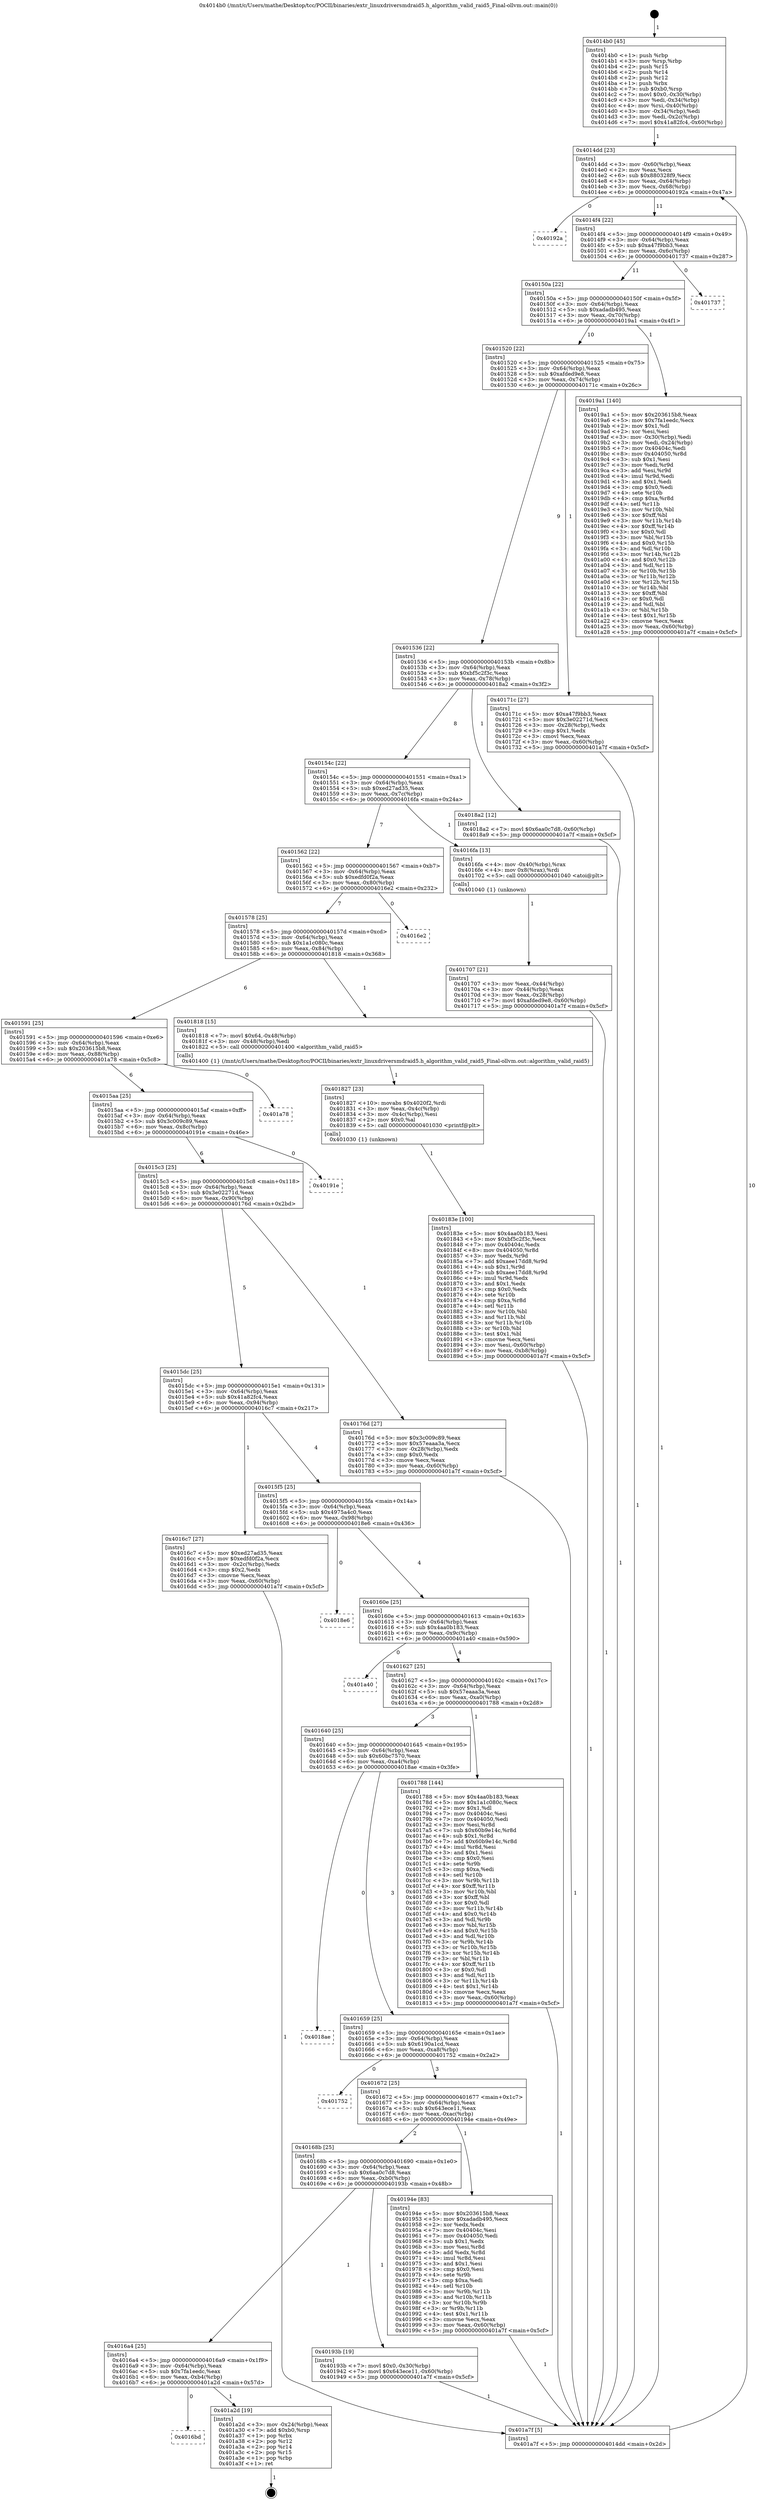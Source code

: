 digraph "0x4014b0" {
  label = "0x4014b0 (/mnt/c/Users/mathe/Desktop/tcc/POCII/binaries/extr_linuxdriversmdraid5.h_algorithm_valid_raid5_Final-ollvm.out::main(0))"
  labelloc = "t"
  node[shape=record]

  Entry [label="",width=0.3,height=0.3,shape=circle,fillcolor=black,style=filled]
  "0x4014dd" [label="{
     0x4014dd [23]\l
     | [instrs]\l
     &nbsp;&nbsp;0x4014dd \<+3\>: mov -0x60(%rbp),%eax\l
     &nbsp;&nbsp;0x4014e0 \<+2\>: mov %eax,%ecx\l
     &nbsp;&nbsp;0x4014e2 \<+6\>: sub $0x880328f9,%ecx\l
     &nbsp;&nbsp;0x4014e8 \<+3\>: mov %eax,-0x64(%rbp)\l
     &nbsp;&nbsp;0x4014eb \<+3\>: mov %ecx,-0x68(%rbp)\l
     &nbsp;&nbsp;0x4014ee \<+6\>: je 000000000040192a \<main+0x47a\>\l
  }"]
  "0x40192a" [label="{
     0x40192a\l
  }", style=dashed]
  "0x4014f4" [label="{
     0x4014f4 [22]\l
     | [instrs]\l
     &nbsp;&nbsp;0x4014f4 \<+5\>: jmp 00000000004014f9 \<main+0x49\>\l
     &nbsp;&nbsp;0x4014f9 \<+3\>: mov -0x64(%rbp),%eax\l
     &nbsp;&nbsp;0x4014fc \<+5\>: sub $0xa47f9bb3,%eax\l
     &nbsp;&nbsp;0x401501 \<+3\>: mov %eax,-0x6c(%rbp)\l
     &nbsp;&nbsp;0x401504 \<+6\>: je 0000000000401737 \<main+0x287\>\l
  }"]
  Exit [label="",width=0.3,height=0.3,shape=circle,fillcolor=black,style=filled,peripheries=2]
  "0x401737" [label="{
     0x401737\l
  }", style=dashed]
  "0x40150a" [label="{
     0x40150a [22]\l
     | [instrs]\l
     &nbsp;&nbsp;0x40150a \<+5\>: jmp 000000000040150f \<main+0x5f\>\l
     &nbsp;&nbsp;0x40150f \<+3\>: mov -0x64(%rbp),%eax\l
     &nbsp;&nbsp;0x401512 \<+5\>: sub $0xadadb495,%eax\l
     &nbsp;&nbsp;0x401517 \<+3\>: mov %eax,-0x70(%rbp)\l
     &nbsp;&nbsp;0x40151a \<+6\>: je 00000000004019a1 \<main+0x4f1\>\l
  }"]
  "0x4016bd" [label="{
     0x4016bd\l
  }", style=dashed]
  "0x4019a1" [label="{
     0x4019a1 [140]\l
     | [instrs]\l
     &nbsp;&nbsp;0x4019a1 \<+5\>: mov $0x203615b8,%eax\l
     &nbsp;&nbsp;0x4019a6 \<+5\>: mov $0x7fa1eedc,%ecx\l
     &nbsp;&nbsp;0x4019ab \<+2\>: mov $0x1,%dl\l
     &nbsp;&nbsp;0x4019ad \<+2\>: xor %esi,%esi\l
     &nbsp;&nbsp;0x4019af \<+3\>: mov -0x30(%rbp),%edi\l
     &nbsp;&nbsp;0x4019b2 \<+3\>: mov %edi,-0x24(%rbp)\l
     &nbsp;&nbsp;0x4019b5 \<+7\>: mov 0x40404c,%edi\l
     &nbsp;&nbsp;0x4019bc \<+8\>: mov 0x404050,%r8d\l
     &nbsp;&nbsp;0x4019c4 \<+3\>: sub $0x1,%esi\l
     &nbsp;&nbsp;0x4019c7 \<+3\>: mov %edi,%r9d\l
     &nbsp;&nbsp;0x4019ca \<+3\>: add %esi,%r9d\l
     &nbsp;&nbsp;0x4019cd \<+4\>: imul %r9d,%edi\l
     &nbsp;&nbsp;0x4019d1 \<+3\>: and $0x1,%edi\l
     &nbsp;&nbsp;0x4019d4 \<+3\>: cmp $0x0,%edi\l
     &nbsp;&nbsp;0x4019d7 \<+4\>: sete %r10b\l
     &nbsp;&nbsp;0x4019db \<+4\>: cmp $0xa,%r8d\l
     &nbsp;&nbsp;0x4019df \<+4\>: setl %r11b\l
     &nbsp;&nbsp;0x4019e3 \<+3\>: mov %r10b,%bl\l
     &nbsp;&nbsp;0x4019e6 \<+3\>: xor $0xff,%bl\l
     &nbsp;&nbsp;0x4019e9 \<+3\>: mov %r11b,%r14b\l
     &nbsp;&nbsp;0x4019ec \<+4\>: xor $0xff,%r14b\l
     &nbsp;&nbsp;0x4019f0 \<+3\>: xor $0x0,%dl\l
     &nbsp;&nbsp;0x4019f3 \<+3\>: mov %bl,%r15b\l
     &nbsp;&nbsp;0x4019f6 \<+4\>: and $0x0,%r15b\l
     &nbsp;&nbsp;0x4019fa \<+3\>: and %dl,%r10b\l
     &nbsp;&nbsp;0x4019fd \<+3\>: mov %r14b,%r12b\l
     &nbsp;&nbsp;0x401a00 \<+4\>: and $0x0,%r12b\l
     &nbsp;&nbsp;0x401a04 \<+3\>: and %dl,%r11b\l
     &nbsp;&nbsp;0x401a07 \<+3\>: or %r10b,%r15b\l
     &nbsp;&nbsp;0x401a0a \<+3\>: or %r11b,%r12b\l
     &nbsp;&nbsp;0x401a0d \<+3\>: xor %r12b,%r15b\l
     &nbsp;&nbsp;0x401a10 \<+3\>: or %r14b,%bl\l
     &nbsp;&nbsp;0x401a13 \<+3\>: xor $0xff,%bl\l
     &nbsp;&nbsp;0x401a16 \<+3\>: or $0x0,%dl\l
     &nbsp;&nbsp;0x401a19 \<+2\>: and %dl,%bl\l
     &nbsp;&nbsp;0x401a1b \<+3\>: or %bl,%r15b\l
     &nbsp;&nbsp;0x401a1e \<+4\>: test $0x1,%r15b\l
     &nbsp;&nbsp;0x401a22 \<+3\>: cmovne %ecx,%eax\l
     &nbsp;&nbsp;0x401a25 \<+3\>: mov %eax,-0x60(%rbp)\l
     &nbsp;&nbsp;0x401a28 \<+5\>: jmp 0000000000401a7f \<main+0x5cf\>\l
  }"]
  "0x401520" [label="{
     0x401520 [22]\l
     | [instrs]\l
     &nbsp;&nbsp;0x401520 \<+5\>: jmp 0000000000401525 \<main+0x75\>\l
     &nbsp;&nbsp;0x401525 \<+3\>: mov -0x64(%rbp),%eax\l
     &nbsp;&nbsp;0x401528 \<+5\>: sub $0xafded9e8,%eax\l
     &nbsp;&nbsp;0x40152d \<+3\>: mov %eax,-0x74(%rbp)\l
     &nbsp;&nbsp;0x401530 \<+6\>: je 000000000040171c \<main+0x26c\>\l
  }"]
  "0x401a2d" [label="{
     0x401a2d [19]\l
     | [instrs]\l
     &nbsp;&nbsp;0x401a2d \<+3\>: mov -0x24(%rbp),%eax\l
     &nbsp;&nbsp;0x401a30 \<+7\>: add $0xb0,%rsp\l
     &nbsp;&nbsp;0x401a37 \<+1\>: pop %rbx\l
     &nbsp;&nbsp;0x401a38 \<+2\>: pop %r12\l
     &nbsp;&nbsp;0x401a3a \<+2\>: pop %r14\l
     &nbsp;&nbsp;0x401a3c \<+2\>: pop %r15\l
     &nbsp;&nbsp;0x401a3e \<+1\>: pop %rbp\l
     &nbsp;&nbsp;0x401a3f \<+1\>: ret\l
  }"]
  "0x40171c" [label="{
     0x40171c [27]\l
     | [instrs]\l
     &nbsp;&nbsp;0x40171c \<+5\>: mov $0xa47f9bb3,%eax\l
     &nbsp;&nbsp;0x401721 \<+5\>: mov $0x3e02271d,%ecx\l
     &nbsp;&nbsp;0x401726 \<+3\>: mov -0x28(%rbp),%edx\l
     &nbsp;&nbsp;0x401729 \<+3\>: cmp $0x1,%edx\l
     &nbsp;&nbsp;0x40172c \<+3\>: cmovl %ecx,%eax\l
     &nbsp;&nbsp;0x40172f \<+3\>: mov %eax,-0x60(%rbp)\l
     &nbsp;&nbsp;0x401732 \<+5\>: jmp 0000000000401a7f \<main+0x5cf\>\l
  }"]
  "0x401536" [label="{
     0x401536 [22]\l
     | [instrs]\l
     &nbsp;&nbsp;0x401536 \<+5\>: jmp 000000000040153b \<main+0x8b\>\l
     &nbsp;&nbsp;0x40153b \<+3\>: mov -0x64(%rbp),%eax\l
     &nbsp;&nbsp;0x40153e \<+5\>: sub $0xbf5c2f3c,%eax\l
     &nbsp;&nbsp;0x401543 \<+3\>: mov %eax,-0x78(%rbp)\l
     &nbsp;&nbsp;0x401546 \<+6\>: je 00000000004018a2 \<main+0x3f2\>\l
  }"]
  "0x4016a4" [label="{
     0x4016a4 [25]\l
     | [instrs]\l
     &nbsp;&nbsp;0x4016a4 \<+5\>: jmp 00000000004016a9 \<main+0x1f9\>\l
     &nbsp;&nbsp;0x4016a9 \<+3\>: mov -0x64(%rbp),%eax\l
     &nbsp;&nbsp;0x4016ac \<+5\>: sub $0x7fa1eedc,%eax\l
     &nbsp;&nbsp;0x4016b1 \<+6\>: mov %eax,-0xb4(%rbp)\l
     &nbsp;&nbsp;0x4016b7 \<+6\>: je 0000000000401a2d \<main+0x57d\>\l
  }"]
  "0x4018a2" [label="{
     0x4018a2 [12]\l
     | [instrs]\l
     &nbsp;&nbsp;0x4018a2 \<+7\>: movl $0x6aa0c7d8,-0x60(%rbp)\l
     &nbsp;&nbsp;0x4018a9 \<+5\>: jmp 0000000000401a7f \<main+0x5cf\>\l
  }"]
  "0x40154c" [label="{
     0x40154c [22]\l
     | [instrs]\l
     &nbsp;&nbsp;0x40154c \<+5\>: jmp 0000000000401551 \<main+0xa1\>\l
     &nbsp;&nbsp;0x401551 \<+3\>: mov -0x64(%rbp),%eax\l
     &nbsp;&nbsp;0x401554 \<+5\>: sub $0xed27ad35,%eax\l
     &nbsp;&nbsp;0x401559 \<+3\>: mov %eax,-0x7c(%rbp)\l
     &nbsp;&nbsp;0x40155c \<+6\>: je 00000000004016fa \<main+0x24a\>\l
  }"]
  "0x40193b" [label="{
     0x40193b [19]\l
     | [instrs]\l
     &nbsp;&nbsp;0x40193b \<+7\>: movl $0x0,-0x30(%rbp)\l
     &nbsp;&nbsp;0x401942 \<+7\>: movl $0x643ece11,-0x60(%rbp)\l
     &nbsp;&nbsp;0x401949 \<+5\>: jmp 0000000000401a7f \<main+0x5cf\>\l
  }"]
  "0x4016fa" [label="{
     0x4016fa [13]\l
     | [instrs]\l
     &nbsp;&nbsp;0x4016fa \<+4\>: mov -0x40(%rbp),%rax\l
     &nbsp;&nbsp;0x4016fe \<+4\>: mov 0x8(%rax),%rdi\l
     &nbsp;&nbsp;0x401702 \<+5\>: call 0000000000401040 \<atoi@plt\>\l
     | [calls]\l
     &nbsp;&nbsp;0x401040 \{1\} (unknown)\l
  }"]
  "0x401562" [label="{
     0x401562 [22]\l
     | [instrs]\l
     &nbsp;&nbsp;0x401562 \<+5\>: jmp 0000000000401567 \<main+0xb7\>\l
     &nbsp;&nbsp;0x401567 \<+3\>: mov -0x64(%rbp),%eax\l
     &nbsp;&nbsp;0x40156a \<+5\>: sub $0xedfd0f2a,%eax\l
     &nbsp;&nbsp;0x40156f \<+3\>: mov %eax,-0x80(%rbp)\l
     &nbsp;&nbsp;0x401572 \<+6\>: je 00000000004016e2 \<main+0x232\>\l
  }"]
  "0x40168b" [label="{
     0x40168b [25]\l
     | [instrs]\l
     &nbsp;&nbsp;0x40168b \<+5\>: jmp 0000000000401690 \<main+0x1e0\>\l
     &nbsp;&nbsp;0x401690 \<+3\>: mov -0x64(%rbp),%eax\l
     &nbsp;&nbsp;0x401693 \<+5\>: sub $0x6aa0c7d8,%eax\l
     &nbsp;&nbsp;0x401698 \<+6\>: mov %eax,-0xb0(%rbp)\l
     &nbsp;&nbsp;0x40169e \<+6\>: je 000000000040193b \<main+0x48b\>\l
  }"]
  "0x4016e2" [label="{
     0x4016e2\l
  }", style=dashed]
  "0x401578" [label="{
     0x401578 [25]\l
     | [instrs]\l
     &nbsp;&nbsp;0x401578 \<+5\>: jmp 000000000040157d \<main+0xcd\>\l
     &nbsp;&nbsp;0x40157d \<+3\>: mov -0x64(%rbp),%eax\l
     &nbsp;&nbsp;0x401580 \<+5\>: sub $0x1a1c080c,%eax\l
     &nbsp;&nbsp;0x401585 \<+6\>: mov %eax,-0x84(%rbp)\l
     &nbsp;&nbsp;0x40158b \<+6\>: je 0000000000401818 \<main+0x368\>\l
  }"]
  "0x40194e" [label="{
     0x40194e [83]\l
     | [instrs]\l
     &nbsp;&nbsp;0x40194e \<+5\>: mov $0x203615b8,%eax\l
     &nbsp;&nbsp;0x401953 \<+5\>: mov $0xadadb495,%ecx\l
     &nbsp;&nbsp;0x401958 \<+2\>: xor %edx,%edx\l
     &nbsp;&nbsp;0x40195a \<+7\>: mov 0x40404c,%esi\l
     &nbsp;&nbsp;0x401961 \<+7\>: mov 0x404050,%edi\l
     &nbsp;&nbsp;0x401968 \<+3\>: sub $0x1,%edx\l
     &nbsp;&nbsp;0x40196b \<+3\>: mov %esi,%r8d\l
     &nbsp;&nbsp;0x40196e \<+3\>: add %edx,%r8d\l
     &nbsp;&nbsp;0x401971 \<+4\>: imul %r8d,%esi\l
     &nbsp;&nbsp;0x401975 \<+3\>: and $0x1,%esi\l
     &nbsp;&nbsp;0x401978 \<+3\>: cmp $0x0,%esi\l
     &nbsp;&nbsp;0x40197b \<+4\>: sete %r9b\l
     &nbsp;&nbsp;0x40197f \<+3\>: cmp $0xa,%edi\l
     &nbsp;&nbsp;0x401982 \<+4\>: setl %r10b\l
     &nbsp;&nbsp;0x401986 \<+3\>: mov %r9b,%r11b\l
     &nbsp;&nbsp;0x401989 \<+3\>: and %r10b,%r11b\l
     &nbsp;&nbsp;0x40198c \<+3\>: xor %r10b,%r9b\l
     &nbsp;&nbsp;0x40198f \<+3\>: or %r9b,%r11b\l
     &nbsp;&nbsp;0x401992 \<+4\>: test $0x1,%r11b\l
     &nbsp;&nbsp;0x401996 \<+3\>: cmovne %ecx,%eax\l
     &nbsp;&nbsp;0x401999 \<+3\>: mov %eax,-0x60(%rbp)\l
     &nbsp;&nbsp;0x40199c \<+5\>: jmp 0000000000401a7f \<main+0x5cf\>\l
  }"]
  "0x401818" [label="{
     0x401818 [15]\l
     | [instrs]\l
     &nbsp;&nbsp;0x401818 \<+7\>: movl $0x64,-0x48(%rbp)\l
     &nbsp;&nbsp;0x40181f \<+3\>: mov -0x48(%rbp),%edi\l
     &nbsp;&nbsp;0x401822 \<+5\>: call 0000000000401400 \<algorithm_valid_raid5\>\l
     | [calls]\l
     &nbsp;&nbsp;0x401400 \{1\} (/mnt/c/Users/mathe/Desktop/tcc/POCII/binaries/extr_linuxdriversmdraid5.h_algorithm_valid_raid5_Final-ollvm.out::algorithm_valid_raid5)\l
  }"]
  "0x401591" [label="{
     0x401591 [25]\l
     | [instrs]\l
     &nbsp;&nbsp;0x401591 \<+5\>: jmp 0000000000401596 \<main+0xe6\>\l
     &nbsp;&nbsp;0x401596 \<+3\>: mov -0x64(%rbp),%eax\l
     &nbsp;&nbsp;0x401599 \<+5\>: sub $0x203615b8,%eax\l
     &nbsp;&nbsp;0x40159e \<+6\>: mov %eax,-0x88(%rbp)\l
     &nbsp;&nbsp;0x4015a4 \<+6\>: je 0000000000401a78 \<main+0x5c8\>\l
  }"]
  "0x401672" [label="{
     0x401672 [25]\l
     | [instrs]\l
     &nbsp;&nbsp;0x401672 \<+5\>: jmp 0000000000401677 \<main+0x1c7\>\l
     &nbsp;&nbsp;0x401677 \<+3\>: mov -0x64(%rbp),%eax\l
     &nbsp;&nbsp;0x40167a \<+5\>: sub $0x643ece11,%eax\l
     &nbsp;&nbsp;0x40167f \<+6\>: mov %eax,-0xac(%rbp)\l
     &nbsp;&nbsp;0x401685 \<+6\>: je 000000000040194e \<main+0x49e\>\l
  }"]
  "0x401a78" [label="{
     0x401a78\l
  }", style=dashed]
  "0x4015aa" [label="{
     0x4015aa [25]\l
     | [instrs]\l
     &nbsp;&nbsp;0x4015aa \<+5\>: jmp 00000000004015af \<main+0xff\>\l
     &nbsp;&nbsp;0x4015af \<+3\>: mov -0x64(%rbp),%eax\l
     &nbsp;&nbsp;0x4015b2 \<+5\>: sub $0x3c009c89,%eax\l
     &nbsp;&nbsp;0x4015b7 \<+6\>: mov %eax,-0x8c(%rbp)\l
     &nbsp;&nbsp;0x4015bd \<+6\>: je 000000000040191e \<main+0x46e\>\l
  }"]
  "0x401752" [label="{
     0x401752\l
  }", style=dashed]
  "0x40191e" [label="{
     0x40191e\l
  }", style=dashed]
  "0x4015c3" [label="{
     0x4015c3 [25]\l
     | [instrs]\l
     &nbsp;&nbsp;0x4015c3 \<+5\>: jmp 00000000004015c8 \<main+0x118\>\l
     &nbsp;&nbsp;0x4015c8 \<+3\>: mov -0x64(%rbp),%eax\l
     &nbsp;&nbsp;0x4015cb \<+5\>: sub $0x3e02271d,%eax\l
     &nbsp;&nbsp;0x4015d0 \<+6\>: mov %eax,-0x90(%rbp)\l
     &nbsp;&nbsp;0x4015d6 \<+6\>: je 000000000040176d \<main+0x2bd\>\l
  }"]
  "0x401659" [label="{
     0x401659 [25]\l
     | [instrs]\l
     &nbsp;&nbsp;0x401659 \<+5\>: jmp 000000000040165e \<main+0x1ae\>\l
     &nbsp;&nbsp;0x40165e \<+3\>: mov -0x64(%rbp),%eax\l
     &nbsp;&nbsp;0x401661 \<+5\>: sub $0x6190a1cd,%eax\l
     &nbsp;&nbsp;0x401666 \<+6\>: mov %eax,-0xa8(%rbp)\l
     &nbsp;&nbsp;0x40166c \<+6\>: je 0000000000401752 \<main+0x2a2\>\l
  }"]
  "0x40176d" [label="{
     0x40176d [27]\l
     | [instrs]\l
     &nbsp;&nbsp;0x40176d \<+5\>: mov $0x3c009c89,%eax\l
     &nbsp;&nbsp;0x401772 \<+5\>: mov $0x57eaaa3a,%ecx\l
     &nbsp;&nbsp;0x401777 \<+3\>: mov -0x28(%rbp),%edx\l
     &nbsp;&nbsp;0x40177a \<+3\>: cmp $0x0,%edx\l
     &nbsp;&nbsp;0x40177d \<+3\>: cmove %ecx,%eax\l
     &nbsp;&nbsp;0x401780 \<+3\>: mov %eax,-0x60(%rbp)\l
     &nbsp;&nbsp;0x401783 \<+5\>: jmp 0000000000401a7f \<main+0x5cf\>\l
  }"]
  "0x4015dc" [label="{
     0x4015dc [25]\l
     | [instrs]\l
     &nbsp;&nbsp;0x4015dc \<+5\>: jmp 00000000004015e1 \<main+0x131\>\l
     &nbsp;&nbsp;0x4015e1 \<+3\>: mov -0x64(%rbp),%eax\l
     &nbsp;&nbsp;0x4015e4 \<+5\>: sub $0x41a82fc4,%eax\l
     &nbsp;&nbsp;0x4015e9 \<+6\>: mov %eax,-0x94(%rbp)\l
     &nbsp;&nbsp;0x4015ef \<+6\>: je 00000000004016c7 \<main+0x217\>\l
  }"]
  "0x4018ae" [label="{
     0x4018ae\l
  }", style=dashed]
  "0x4016c7" [label="{
     0x4016c7 [27]\l
     | [instrs]\l
     &nbsp;&nbsp;0x4016c7 \<+5\>: mov $0xed27ad35,%eax\l
     &nbsp;&nbsp;0x4016cc \<+5\>: mov $0xedfd0f2a,%ecx\l
     &nbsp;&nbsp;0x4016d1 \<+3\>: mov -0x2c(%rbp),%edx\l
     &nbsp;&nbsp;0x4016d4 \<+3\>: cmp $0x2,%edx\l
     &nbsp;&nbsp;0x4016d7 \<+3\>: cmovne %ecx,%eax\l
     &nbsp;&nbsp;0x4016da \<+3\>: mov %eax,-0x60(%rbp)\l
     &nbsp;&nbsp;0x4016dd \<+5\>: jmp 0000000000401a7f \<main+0x5cf\>\l
  }"]
  "0x4015f5" [label="{
     0x4015f5 [25]\l
     | [instrs]\l
     &nbsp;&nbsp;0x4015f5 \<+5\>: jmp 00000000004015fa \<main+0x14a\>\l
     &nbsp;&nbsp;0x4015fa \<+3\>: mov -0x64(%rbp),%eax\l
     &nbsp;&nbsp;0x4015fd \<+5\>: sub $0x4975a4c0,%eax\l
     &nbsp;&nbsp;0x401602 \<+6\>: mov %eax,-0x98(%rbp)\l
     &nbsp;&nbsp;0x401608 \<+6\>: je 00000000004018e6 \<main+0x436\>\l
  }"]
  "0x401a7f" [label="{
     0x401a7f [5]\l
     | [instrs]\l
     &nbsp;&nbsp;0x401a7f \<+5\>: jmp 00000000004014dd \<main+0x2d\>\l
  }"]
  "0x4014b0" [label="{
     0x4014b0 [45]\l
     | [instrs]\l
     &nbsp;&nbsp;0x4014b0 \<+1\>: push %rbp\l
     &nbsp;&nbsp;0x4014b1 \<+3\>: mov %rsp,%rbp\l
     &nbsp;&nbsp;0x4014b4 \<+2\>: push %r15\l
     &nbsp;&nbsp;0x4014b6 \<+2\>: push %r14\l
     &nbsp;&nbsp;0x4014b8 \<+2\>: push %r12\l
     &nbsp;&nbsp;0x4014ba \<+1\>: push %rbx\l
     &nbsp;&nbsp;0x4014bb \<+7\>: sub $0xb0,%rsp\l
     &nbsp;&nbsp;0x4014c2 \<+7\>: movl $0x0,-0x30(%rbp)\l
     &nbsp;&nbsp;0x4014c9 \<+3\>: mov %edi,-0x34(%rbp)\l
     &nbsp;&nbsp;0x4014cc \<+4\>: mov %rsi,-0x40(%rbp)\l
     &nbsp;&nbsp;0x4014d0 \<+3\>: mov -0x34(%rbp),%edi\l
     &nbsp;&nbsp;0x4014d3 \<+3\>: mov %edi,-0x2c(%rbp)\l
     &nbsp;&nbsp;0x4014d6 \<+7\>: movl $0x41a82fc4,-0x60(%rbp)\l
  }"]
  "0x401707" [label="{
     0x401707 [21]\l
     | [instrs]\l
     &nbsp;&nbsp;0x401707 \<+3\>: mov %eax,-0x44(%rbp)\l
     &nbsp;&nbsp;0x40170a \<+3\>: mov -0x44(%rbp),%eax\l
     &nbsp;&nbsp;0x40170d \<+3\>: mov %eax,-0x28(%rbp)\l
     &nbsp;&nbsp;0x401710 \<+7\>: movl $0xafded9e8,-0x60(%rbp)\l
     &nbsp;&nbsp;0x401717 \<+5\>: jmp 0000000000401a7f \<main+0x5cf\>\l
  }"]
  "0x40183e" [label="{
     0x40183e [100]\l
     | [instrs]\l
     &nbsp;&nbsp;0x40183e \<+5\>: mov $0x4aa0b183,%esi\l
     &nbsp;&nbsp;0x401843 \<+5\>: mov $0xbf5c2f3c,%ecx\l
     &nbsp;&nbsp;0x401848 \<+7\>: mov 0x40404c,%edx\l
     &nbsp;&nbsp;0x40184f \<+8\>: mov 0x404050,%r8d\l
     &nbsp;&nbsp;0x401857 \<+3\>: mov %edx,%r9d\l
     &nbsp;&nbsp;0x40185a \<+7\>: add $0xaee17dd8,%r9d\l
     &nbsp;&nbsp;0x401861 \<+4\>: sub $0x1,%r9d\l
     &nbsp;&nbsp;0x401865 \<+7\>: sub $0xaee17dd8,%r9d\l
     &nbsp;&nbsp;0x40186c \<+4\>: imul %r9d,%edx\l
     &nbsp;&nbsp;0x401870 \<+3\>: and $0x1,%edx\l
     &nbsp;&nbsp;0x401873 \<+3\>: cmp $0x0,%edx\l
     &nbsp;&nbsp;0x401876 \<+4\>: sete %r10b\l
     &nbsp;&nbsp;0x40187a \<+4\>: cmp $0xa,%r8d\l
     &nbsp;&nbsp;0x40187e \<+4\>: setl %r11b\l
     &nbsp;&nbsp;0x401882 \<+3\>: mov %r10b,%bl\l
     &nbsp;&nbsp;0x401885 \<+3\>: and %r11b,%bl\l
     &nbsp;&nbsp;0x401888 \<+3\>: xor %r11b,%r10b\l
     &nbsp;&nbsp;0x40188b \<+3\>: or %r10b,%bl\l
     &nbsp;&nbsp;0x40188e \<+3\>: test $0x1,%bl\l
     &nbsp;&nbsp;0x401891 \<+3\>: cmovne %ecx,%esi\l
     &nbsp;&nbsp;0x401894 \<+3\>: mov %esi,-0x60(%rbp)\l
     &nbsp;&nbsp;0x401897 \<+6\>: mov %eax,-0xb8(%rbp)\l
     &nbsp;&nbsp;0x40189d \<+5\>: jmp 0000000000401a7f \<main+0x5cf\>\l
  }"]
  "0x4018e6" [label="{
     0x4018e6\l
  }", style=dashed]
  "0x40160e" [label="{
     0x40160e [25]\l
     | [instrs]\l
     &nbsp;&nbsp;0x40160e \<+5\>: jmp 0000000000401613 \<main+0x163\>\l
     &nbsp;&nbsp;0x401613 \<+3\>: mov -0x64(%rbp),%eax\l
     &nbsp;&nbsp;0x401616 \<+5\>: sub $0x4aa0b183,%eax\l
     &nbsp;&nbsp;0x40161b \<+6\>: mov %eax,-0x9c(%rbp)\l
     &nbsp;&nbsp;0x401621 \<+6\>: je 0000000000401a40 \<main+0x590\>\l
  }"]
  "0x401827" [label="{
     0x401827 [23]\l
     | [instrs]\l
     &nbsp;&nbsp;0x401827 \<+10\>: movabs $0x4020f2,%rdi\l
     &nbsp;&nbsp;0x401831 \<+3\>: mov %eax,-0x4c(%rbp)\l
     &nbsp;&nbsp;0x401834 \<+3\>: mov -0x4c(%rbp),%esi\l
     &nbsp;&nbsp;0x401837 \<+2\>: mov $0x0,%al\l
     &nbsp;&nbsp;0x401839 \<+5\>: call 0000000000401030 \<printf@plt\>\l
     | [calls]\l
     &nbsp;&nbsp;0x401030 \{1\} (unknown)\l
  }"]
  "0x401a40" [label="{
     0x401a40\l
  }", style=dashed]
  "0x401627" [label="{
     0x401627 [25]\l
     | [instrs]\l
     &nbsp;&nbsp;0x401627 \<+5\>: jmp 000000000040162c \<main+0x17c\>\l
     &nbsp;&nbsp;0x40162c \<+3\>: mov -0x64(%rbp),%eax\l
     &nbsp;&nbsp;0x40162f \<+5\>: sub $0x57eaaa3a,%eax\l
     &nbsp;&nbsp;0x401634 \<+6\>: mov %eax,-0xa0(%rbp)\l
     &nbsp;&nbsp;0x40163a \<+6\>: je 0000000000401788 \<main+0x2d8\>\l
  }"]
  "0x401640" [label="{
     0x401640 [25]\l
     | [instrs]\l
     &nbsp;&nbsp;0x401640 \<+5\>: jmp 0000000000401645 \<main+0x195\>\l
     &nbsp;&nbsp;0x401645 \<+3\>: mov -0x64(%rbp),%eax\l
     &nbsp;&nbsp;0x401648 \<+5\>: sub $0x60bc7570,%eax\l
     &nbsp;&nbsp;0x40164d \<+6\>: mov %eax,-0xa4(%rbp)\l
     &nbsp;&nbsp;0x401653 \<+6\>: je 00000000004018ae \<main+0x3fe\>\l
  }"]
  "0x401788" [label="{
     0x401788 [144]\l
     | [instrs]\l
     &nbsp;&nbsp;0x401788 \<+5\>: mov $0x4aa0b183,%eax\l
     &nbsp;&nbsp;0x40178d \<+5\>: mov $0x1a1c080c,%ecx\l
     &nbsp;&nbsp;0x401792 \<+2\>: mov $0x1,%dl\l
     &nbsp;&nbsp;0x401794 \<+7\>: mov 0x40404c,%esi\l
     &nbsp;&nbsp;0x40179b \<+7\>: mov 0x404050,%edi\l
     &nbsp;&nbsp;0x4017a2 \<+3\>: mov %esi,%r8d\l
     &nbsp;&nbsp;0x4017a5 \<+7\>: sub $0x60b9e14c,%r8d\l
     &nbsp;&nbsp;0x4017ac \<+4\>: sub $0x1,%r8d\l
     &nbsp;&nbsp;0x4017b0 \<+7\>: add $0x60b9e14c,%r8d\l
     &nbsp;&nbsp;0x4017b7 \<+4\>: imul %r8d,%esi\l
     &nbsp;&nbsp;0x4017bb \<+3\>: and $0x1,%esi\l
     &nbsp;&nbsp;0x4017be \<+3\>: cmp $0x0,%esi\l
     &nbsp;&nbsp;0x4017c1 \<+4\>: sete %r9b\l
     &nbsp;&nbsp;0x4017c5 \<+3\>: cmp $0xa,%edi\l
     &nbsp;&nbsp;0x4017c8 \<+4\>: setl %r10b\l
     &nbsp;&nbsp;0x4017cc \<+3\>: mov %r9b,%r11b\l
     &nbsp;&nbsp;0x4017cf \<+4\>: xor $0xff,%r11b\l
     &nbsp;&nbsp;0x4017d3 \<+3\>: mov %r10b,%bl\l
     &nbsp;&nbsp;0x4017d6 \<+3\>: xor $0xff,%bl\l
     &nbsp;&nbsp;0x4017d9 \<+3\>: xor $0x0,%dl\l
     &nbsp;&nbsp;0x4017dc \<+3\>: mov %r11b,%r14b\l
     &nbsp;&nbsp;0x4017df \<+4\>: and $0x0,%r14b\l
     &nbsp;&nbsp;0x4017e3 \<+3\>: and %dl,%r9b\l
     &nbsp;&nbsp;0x4017e6 \<+3\>: mov %bl,%r15b\l
     &nbsp;&nbsp;0x4017e9 \<+4\>: and $0x0,%r15b\l
     &nbsp;&nbsp;0x4017ed \<+3\>: and %dl,%r10b\l
     &nbsp;&nbsp;0x4017f0 \<+3\>: or %r9b,%r14b\l
     &nbsp;&nbsp;0x4017f3 \<+3\>: or %r10b,%r15b\l
     &nbsp;&nbsp;0x4017f6 \<+3\>: xor %r15b,%r14b\l
     &nbsp;&nbsp;0x4017f9 \<+3\>: or %bl,%r11b\l
     &nbsp;&nbsp;0x4017fc \<+4\>: xor $0xff,%r11b\l
     &nbsp;&nbsp;0x401800 \<+3\>: or $0x0,%dl\l
     &nbsp;&nbsp;0x401803 \<+3\>: and %dl,%r11b\l
     &nbsp;&nbsp;0x401806 \<+3\>: or %r11b,%r14b\l
     &nbsp;&nbsp;0x401809 \<+4\>: test $0x1,%r14b\l
     &nbsp;&nbsp;0x40180d \<+3\>: cmovne %ecx,%eax\l
     &nbsp;&nbsp;0x401810 \<+3\>: mov %eax,-0x60(%rbp)\l
     &nbsp;&nbsp;0x401813 \<+5\>: jmp 0000000000401a7f \<main+0x5cf\>\l
  }"]
  Entry -> "0x4014b0" [label=" 1"]
  "0x4014dd" -> "0x40192a" [label=" 0"]
  "0x4014dd" -> "0x4014f4" [label=" 11"]
  "0x401a2d" -> Exit [label=" 1"]
  "0x4014f4" -> "0x401737" [label=" 0"]
  "0x4014f4" -> "0x40150a" [label=" 11"]
  "0x4016a4" -> "0x4016bd" [label=" 0"]
  "0x40150a" -> "0x4019a1" [label=" 1"]
  "0x40150a" -> "0x401520" [label=" 10"]
  "0x4016a4" -> "0x401a2d" [label=" 1"]
  "0x401520" -> "0x40171c" [label=" 1"]
  "0x401520" -> "0x401536" [label=" 9"]
  "0x4019a1" -> "0x401a7f" [label=" 1"]
  "0x401536" -> "0x4018a2" [label=" 1"]
  "0x401536" -> "0x40154c" [label=" 8"]
  "0x40194e" -> "0x401a7f" [label=" 1"]
  "0x40154c" -> "0x4016fa" [label=" 1"]
  "0x40154c" -> "0x401562" [label=" 7"]
  "0x40193b" -> "0x401a7f" [label=" 1"]
  "0x401562" -> "0x4016e2" [label=" 0"]
  "0x401562" -> "0x401578" [label=" 7"]
  "0x40168b" -> "0x40193b" [label=" 1"]
  "0x401578" -> "0x401818" [label=" 1"]
  "0x401578" -> "0x401591" [label=" 6"]
  "0x40168b" -> "0x4016a4" [label=" 1"]
  "0x401591" -> "0x401a78" [label=" 0"]
  "0x401591" -> "0x4015aa" [label=" 6"]
  "0x401672" -> "0x40194e" [label=" 1"]
  "0x4015aa" -> "0x40191e" [label=" 0"]
  "0x4015aa" -> "0x4015c3" [label=" 6"]
  "0x401672" -> "0x40168b" [label=" 2"]
  "0x4015c3" -> "0x40176d" [label=" 1"]
  "0x4015c3" -> "0x4015dc" [label=" 5"]
  "0x401659" -> "0x401752" [label=" 0"]
  "0x4015dc" -> "0x4016c7" [label=" 1"]
  "0x4015dc" -> "0x4015f5" [label=" 4"]
  "0x4016c7" -> "0x401a7f" [label=" 1"]
  "0x4014b0" -> "0x4014dd" [label=" 1"]
  "0x401a7f" -> "0x4014dd" [label=" 10"]
  "0x4016fa" -> "0x401707" [label=" 1"]
  "0x401707" -> "0x401a7f" [label=" 1"]
  "0x40171c" -> "0x401a7f" [label=" 1"]
  "0x40176d" -> "0x401a7f" [label=" 1"]
  "0x401659" -> "0x401672" [label=" 3"]
  "0x4015f5" -> "0x4018e6" [label=" 0"]
  "0x4015f5" -> "0x40160e" [label=" 4"]
  "0x401640" -> "0x4018ae" [label=" 0"]
  "0x40160e" -> "0x401a40" [label=" 0"]
  "0x40160e" -> "0x401627" [label=" 4"]
  "0x401640" -> "0x401659" [label=" 3"]
  "0x401627" -> "0x401788" [label=" 1"]
  "0x401627" -> "0x401640" [label=" 3"]
  "0x401788" -> "0x401a7f" [label=" 1"]
  "0x401818" -> "0x401827" [label=" 1"]
  "0x401827" -> "0x40183e" [label=" 1"]
  "0x40183e" -> "0x401a7f" [label=" 1"]
  "0x4018a2" -> "0x401a7f" [label=" 1"]
}
